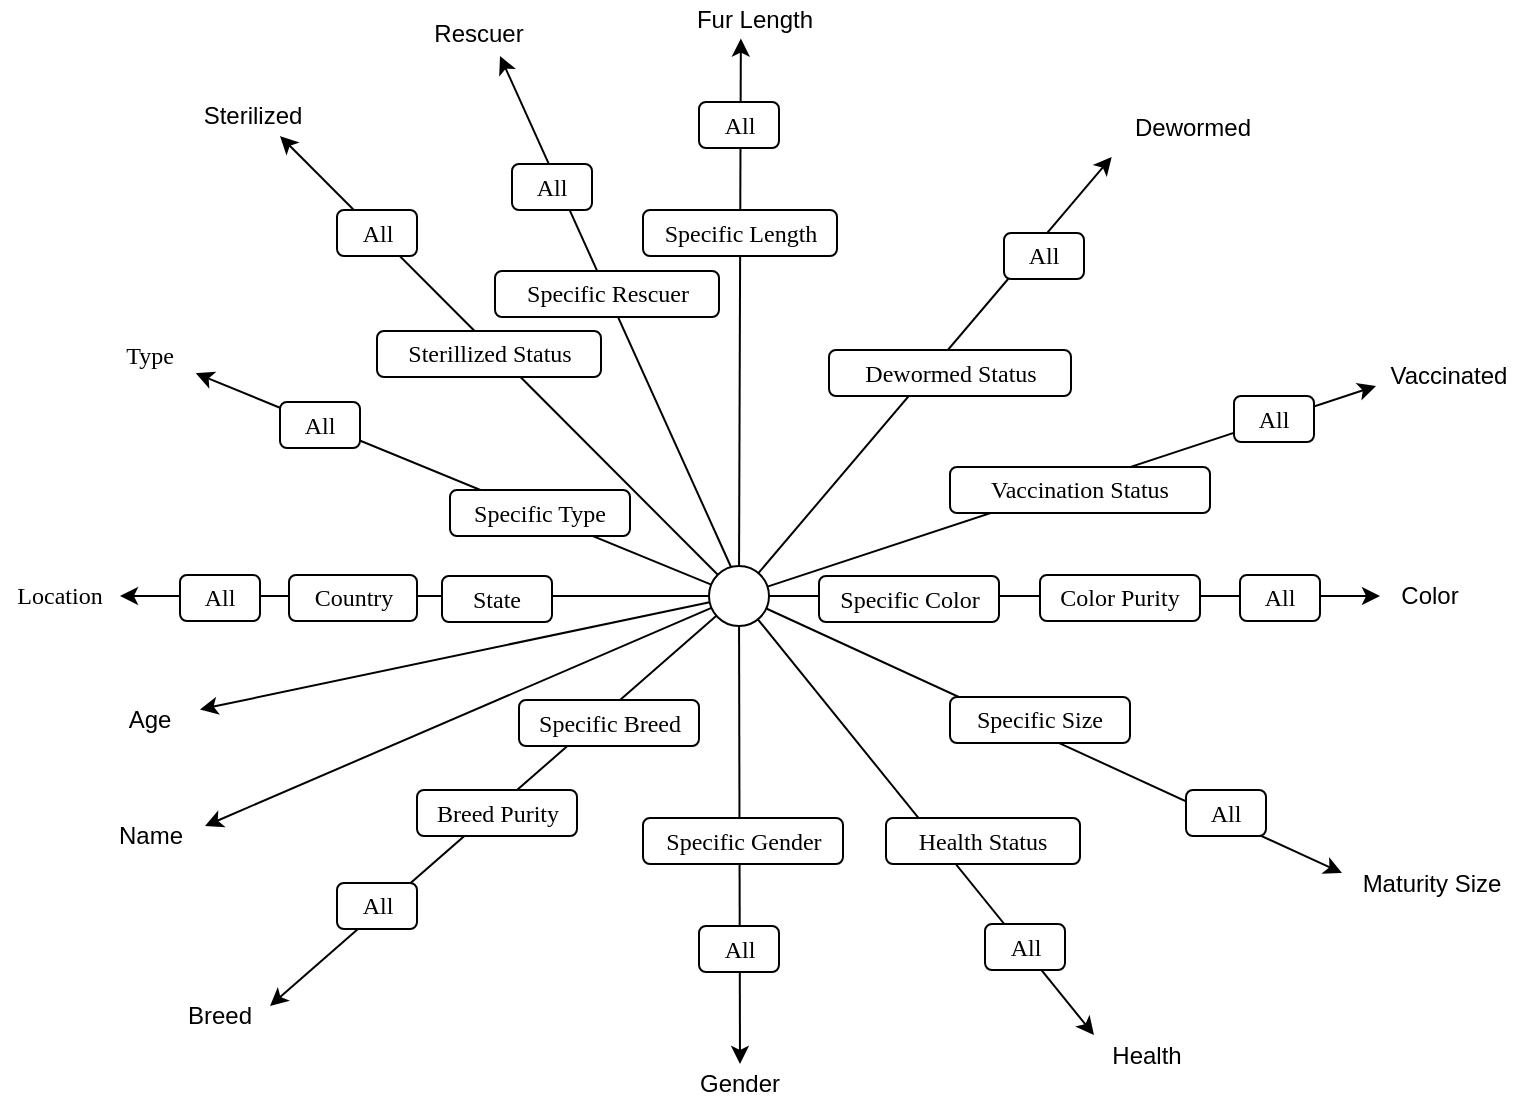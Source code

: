 <mxfile version="10.6.6" type="device"><diagram name="Page-1" id="10a91c8b-09ff-31b1-d368-03940ed4cc9e"><mxGraphModel dx="913" dy="625" grid="1" gridSize="10" guides="1" tooltips="1" connect="1" arrows="1" fold="1" page="1" pageScale="1" pageWidth="400" pageHeight="400" background="#ffffff" math="0" shadow="0"><root><mxCell id="0"/><mxCell id="1" parent="0"/><mxCell id="zqjU6Is-Ee5SVb4OP-bb-23" style="edgeStyle=none;rounded=0;orthogonalLoop=1;jettySize=auto;html=0;entryX=0.964;entryY=0.983;entryDx=0;entryDy=0;endArrow=classic;endFill=1;fontColor=none;shadow=0;entryPerimeter=0;" parent="1" source="7fUG9F3epbiAuhgBZ7dw-4" edge="1"><mxGeometry relative="1" as="geometry"><mxPoint x="384.448" y="398.966" as="sourcePoint"/><mxPoint x="127.897" y="288.621" as="targetPoint"/></mxGeometry></mxCell><mxCell id="CtPt7kRRKyrElE4kS757-3" style="edgeStyle=orthogonalEdgeStyle;orthogonalLoop=1;jettySize=auto;html=1;strokeColor=none;rounded=0;" parent="1" target="CtPt7kRRKyrElE4kS757-1" edge="1"><mxGeometry relative="1" as="geometry"><mxPoint x="400.333" y="380" as="sourcePoint"/></mxGeometry></mxCell><mxCell id="CtPt7kRRKyrElE4kS757-1" value="All&lt;br&gt;" style="whiteSpace=wrap;html=1;rounded=1;shadow=0;labelBackgroundColor=none;strokeColor=#000000;strokeWidth=1;fillColor=#ffffff;fontFamily=Verdana;fontSize=12;fontColor=#000000;align=center;glass=0;" parent="1" vertex="1"><mxGeometry x="170" y="303" width="40" height="23" as="geometry"/></mxCell><mxCell id="7fUG9F3epbiAuhgBZ7dw-2" value="&lt;font face=&quot;Verdana&quot;&gt;Type&lt;br&gt;&lt;/font&gt;" style="text;html=1;strokeColor=none;fillColor=none;align=center;verticalAlign=middle;whiteSpace=wrap;rounded=0;" parent="1" vertex="1"><mxGeometry x="80" y="270" width="50" height="20" as="geometry"/></mxCell><mxCell id="7fUG9F3epbiAuhgBZ7dw-4" value="" style="ellipse;whiteSpace=wrap;html=1;" parent="1" vertex="1"><mxGeometry x="384.5" y="385" width="30" height="30" as="geometry"/></mxCell><mxCell id="7fUG9F3epbiAuhgBZ7dw-10" value="Specific Type&lt;br&gt;" style="whiteSpace=wrap;html=1;rounded=1;shadow=0;labelBackgroundColor=none;strokeColor=#000000;strokeWidth=1;fillColor=#ffffff;fontFamily=Verdana;fontSize=12;fontColor=#000000;align=center;glass=0;" parent="1" vertex="1"><mxGeometry x="255" y="347" width="90" height="23" as="geometry"/></mxCell><mxCell id="7fUG9F3epbiAuhgBZ7dw-14" style="edgeStyle=none;rounded=0;orthogonalLoop=1;jettySize=auto;html=0;endArrow=classic;endFill=1;fontColor=none;shadow=0;entryX=1;entryY=0.5;entryDx=0;entryDy=0;" parent="1" source="7fUG9F3epbiAuhgBZ7dw-4" target="7fUG9F3epbiAuhgBZ7dw-15" edge="1"><mxGeometry relative="1" as="geometry"><mxPoint x="423.448" y="570.466" as="sourcePoint"/><mxPoint x="140" y="400" as="targetPoint"/></mxGeometry></mxCell><mxCell id="7fUG9F3epbiAuhgBZ7dw-15" value="&lt;font face=&quot;Verdana&quot;&gt;Location&lt;br&gt;&lt;/font&gt;" style="text;html=1;strokeColor=none;fillColor=none;align=center;verticalAlign=middle;whiteSpace=wrap;rounded=0;" parent="1" vertex="1"><mxGeometry x="30" y="390" width="60" height="20" as="geometry"/></mxCell><mxCell id="7fUG9F3epbiAuhgBZ7dw-17" value="Age&lt;br&gt;" style="text;html=1;strokeColor=none;fillColor=none;align=center;verticalAlign=middle;whiteSpace=wrap;rounded=0;" parent="1" vertex="1"><mxGeometry x="80" y="452" width="50" height="20" as="geometry"/></mxCell><mxCell id="7fUG9F3epbiAuhgBZ7dw-72" value="Name&lt;br&gt;" style="text;html=1;strokeColor=none;fillColor=none;align=center;verticalAlign=middle;whiteSpace=wrap;rounded=0;" parent="1" vertex="1"><mxGeometry x="77.5" y="510" width="55" height="20" as="geometry"/></mxCell><mxCell id="7fUG9F3epbiAuhgBZ7dw-18" style="edgeStyle=none;rounded=0;orthogonalLoop=1;jettySize=auto;html=0;endArrow=classic;endFill=1;fontColor=none;shadow=0;" parent="1" source="7fUG9F3epbiAuhgBZ7dw-4" target="7fUG9F3epbiAuhgBZ7dw-17" edge="1"><mxGeometry relative="1" as="geometry"><mxPoint x="394.448" y="409.966" as="sourcePoint"/><mxPoint x="150.31" y="409.276" as="targetPoint"/></mxGeometry></mxCell><mxCell id="7fUG9F3epbiAuhgBZ7dw-19" value="Breed&lt;br&gt;" style="text;html=1;strokeColor=none;fillColor=none;align=center;verticalAlign=middle;whiteSpace=wrap;rounded=0;" parent="1" vertex="1"><mxGeometry x="115" y="600" width="50" height="20" as="geometry"/></mxCell><mxCell id="7fUG9F3epbiAuhgBZ7dw-20" style="edgeStyle=none;rounded=0;orthogonalLoop=1;jettySize=auto;html=0;endArrow=classic;endFill=1;fontColor=none;shadow=0;entryX=1;entryY=0.25;entryDx=0;entryDy=0;" parent="1" source="7fUG9F3epbiAuhgBZ7dw-4" target="7fUG9F3epbiAuhgBZ7dw-19" edge="1"><mxGeometry relative="1" as="geometry"><mxPoint x="394.448" y="409.966" as="sourcePoint"/><mxPoint x="200" y="530" as="targetPoint"/></mxGeometry></mxCell><mxCell id="7fUG9F3epbiAuhgBZ7dw-21" value="All&lt;br&gt;" style="whiteSpace=wrap;html=1;rounded=1;shadow=0;labelBackgroundColor=none;strokeColor=#000000;strokeWidth=1;fillColor=#ffffff;fontFamily=Verdana;fontSize=12;fontColor=#000000;align=center;glass=0;" parent="1" vertex="1"><mxGeometry x="198.5" y="543.5" width="40" height="23" as="geometry"/></mxCell><mxCell id="7fUG9F3epbiAuhgBZ7dw-22" value="Breed Purity&lt;br&gt;" style="whiteSpace=wrap;html=1;rounded=1;shadow=0;labelBackgroundColor=none;strokeColor=#000000;strokeWidth=1;fillColor=#ffffff;fontFamily=Verdana;fontSize=12;fontColor=#000000;align=center;glass=0;" parent="1" vertex="1"><mxGeometry x="238.5" y="497" width="80" height="23" as="geometry"/></mxCell><mxCell id="7fUG9F3epbiAuhgBZ7dw-23" value="Specific Breed" style="whiteSpace=wrap;html=1;rounded=1;shadow=0;labelBackgroundColor=none;strokeColor=#000000;strokeWidth=1;fillColor=#ffffff;fontFamily=Verdana;fontSize=12;fontColor=#000000;align=center;glass=0;" parent="1" vertex="1"><mxGeometry x="289.5" y="452" width="90" height="23" as="geometry"/></mxCell><mxCell id="7fUG9F3epbiAuhgBZ7dw-24" value="Gender&lt;br&gt;" style="text;html=1;strokeColor=none;fillColor=none;align=center;verticalAlign=middle;whiteSpace=wrap;rounded=0;" parent="1" vertex="1"><mxGeometry x="375" y="634" width="50" height="20" as="geometry"/></mxCell><mxCell id="7fUG9F3epbiAuhgBZ7dw-25" style="edgeStyle=none;rounded=0;orthogonalLoop=1;jettySize=auto;html=0;endArrow=classic;endFill=1;fontColor=none;shadow=0;entryX=0.5;entryY=0;entryDx=0;entryDy=0;" parent="1" source="7fUG9F3epbiAuhgBZ7dw-4" target="7fUG9F3epbiAuhgBZ7dw-24" edge="1"><mxGeometry relative="1" as="geometry"><mxPoint x="398.027" y="419.663" as="sourcePoint"/><mxPoint x="190.31" y="594.793" as="targetPoint"/></mxGeometry></mxCell><mxCell id="7fUG9F3epbiAuhgBZ7dw-27" value="All&lt;br&gt;" style="whiteSpace=wrap;html=1;rounded=1;shadow=0;labelBackgroundColor=none;strokeColor=#000000;strokeWidth=1;fillColor=#ffffff;fontFamily=Verdana;fontSize=12;fontColor=#000000;align=center;glass=0;" parent="1" vertex="1"><mxGeometry x="379.5" y="565" width="40" height="23" as="geometry"/></mxCell><mxCell id="7fUG9F3epbiAuhgBZ7dw-29" value="Specific Gender" style="whiteSpace=wrap;html=1;rounded=1;shadow=0;labelBackgroundColor=none;strokeColor=#000000;strokeWidth=1;fillColor=#ffffff;fontFamily=Verdana;fontSize=12;fontColor=#000000;align=center;glass=0;" parent="1" vertex="1"><mxGeometry x="351.5" y="511" width="100" height="23" as="geometry"/></mxCell><mxCell id="7fUG9F3epbiAuhgBZ7dw-31" value="Color&lt;br&gt;" style="text;html=1;strokeColor=none;fillColor=none;align=center;verticalAlign=middle;whiteSpace=wrap;rounded=0;" parent="1" vertex="1"><mxGeometry x="720" y="390" width="50" height="20" as="geometry"/></mxCell><mxCell id="7fUG9F3epbiAuhgBZ7dw-32" style="edgeStyle=none;rounded=0;orthogonalLoop=1;jettySize=auto;html=0;endArrow=classic;endFill=1;fontColor=none;shadow=0;" parent="1" source="7fUG9F3epbiAuhgBZ7dw-4" target="7fUG9F3epbiAuhgBZ7dw-31" edge="1"><mxGeometry relative="1" as="geometry"><mxPoint x="413.974" y="424.317" as="sourcePoint"/><mxPoint x="472" y="610.333" as="targetPoint"/></mxGeometry></mxCell><mxCell id="7fUG9F3epbiAuhgBZ7dw-33" value="All&lt;br&gt;" style="whiteSpace=wrap;html=1;rounded=1;shadow=0;labelBackgroundColor=none;strokeColor=#000000;strokeWidth=1;fillColor=#ffffff;fontFamily=Verdana;fontSize=12;fontColor=#000000;align=center;glass=0;" parent="1" vertex="1"><mxGeometry x="650" y="389.5" width="40" height="23" as="geometry"/></mxCell><mxCell id="7fUG9F3epbiAuhgBZ7dw-34" value="Color Purity&lt;br&gt;" style="whiteSpace=wrap;html=1;rounded=1;shadow=0;labelBackgroundColor=none;strokeColor=#000000;strokeWidth=1;fillColor=#ffffff;fontFamily=Verdana;fontSize=12;fontColor=#000000;align=center;glass=0;" parent="1" vertex="1"><mxGeometry x="550" y="389.5" width="80" height="23" as="geometry"/></mxCell><mxCell id="7fUG9F3epbiAuhgBZ7dw-37" value="Specific Color&lt;br&gt;" style="whiteSpace=wrap;html=1;rounded=1;shadow=0;labelBackgroundColor=none;strokeColor=#000000;strokeWidth=1;fillColor=#ffffff;fontFamily=Verdana;fontSize=12;fontColor=#000000;align=center;glass=0;" parent="1" vertex="1"><mxGeometry x="439.5" y="390" width="90" height="23" as="geometry"/></mxCell><mxCell id="7fUG9F3epbiAuhgBZ7dw-39" value="Maturity Size&lt;br&gt;" style="text;html=1;strokeColor=none;fillColor=none;align=center;verticalAlign=middle;whiteSpace=wrap;rounded=0;" parent="1" vertex="1"><mxGeometry x="701" y="533.5" width="90" height="20" as="geometry"/></mxCell><mxCell id="7fUG9F3epbiAuhgBZ7dw-40" style="edgeStyle=none;rounded=0;orthogonalLoop=1;jettySize=auto;html=0;endArrow=classic;endFill=1;fontColor=none;shadow=0;entryX=0;entryY=0.25;entryDx=0;entryDy=0;" parent="1" source="7fUG9F3epbiAuhgBZ7dw-4" target="7fUG9F3epbiAuhgBZ7dw-39" edge="1"><mxGeometry relative="1" as="geometry"><mxPoint x="424.5" y="410" as="sourcePoint"/><mxPoint x="730" y="410" as="targetPoint"/></mxGeometry></mxCell><mxCell id="7fUG9F3epbiAuhgBZ7dw-41" value="All&lt;br&gt;" style="whiteSpace=wrap;html=1;rounded=1;shadow=0;labelBackgroundColor=none;strokeColor=#000000;strokeWidth=1;fillColor=#ffffff;fontFamily=Verdana;fontSize=12;fontColor=#000000;align=center;glass=0;" parent="1" vertex="1"><mxGeometry x="623" y="497" width="40" height="23" as="geometry"/></mxCell><mxCell id="7fUG9F3epbiAuhgBZ7dw-42" value="Specific Size&lt;br&gt;" style="whiteSpace=wrap;html=1;rounded=1;shadow=0;labelBackgroundColor=none;strokeColor=#000000;strokeWidth=1;fillColor=#ffffff;fontFamily=Verdana;fontSize=12;fontColor=#000000;align=center;glass=0;" parent="1" vertex="1"><mxGeometry x="505" y="450.5" width="90" height="23" as="geometry"/></mxCell><mxCell id="7fUG9F3epbiAuhgBZ7dw-43" value="Fur Length" style="text;html=1;strokeColor=none;fillColor=none;align=center;verticalAlign=middle;whiteSpace=wrap;rounded=0;" parent="1" vertex="1"><mxGeometry x="370.5" y="102" width="73" height="20" as="geometry"/></mxCell><mxCell id="7fUG9F3epbiAuhgBZ7dw-44" style="edgeStyle=none;rounded=0;orthogonalLoop=1;jettySize=auto;html=0;endArrow=classic;endFill=1;fontColor=none;shadow=0;entryX=0.41;entryY=0.964;entryDx=0;entryDy=0;entryPerimeter=0;" parent="1" source="7fUG9F3epbiAuhgBZ7dw-4" target="7fUG9F3epbiAuhgBZ7dw-43" edge="1"><mxGeometry relative="1" as="geometry"><mxPoint x="292" y="120" as="sourcePoint"/><mxPoint x="608" y="125.5" as="targetPoint"/><Array as="points"/></mxGeometry></mxCell><mxCell id="7fUG9F3epbiAuhgBZ7dw-45" value="All&lt;br&gt;" style="whiteSpace=wrap;html=1;rounded=1;shadow=0;labelBackgroundColor=none;strokeColor=#000000;strokeWidth=1;fillColor=#ffffff;fontFamily=Verdana;fontSize=12;fontColor=#000000;align=center;glass=0;" parent="1" vertex="1"><mxGeometry x="379.5" y="153" width="40" height="23" as="geometry"/></mxCell><mxCell id="7fUG9F3epbiAuhgBZ7dw-46" value="Specific Length&lt;br&gt;" style="whiteSpace=wrap;html=1;rounded=1;shadow=0;labelBackgroundColor=none;strokeColor=#000000;strokeWidth=1;fillColor=#ffffff;fontFamily=Verdana;fontSize=12;fontColor=#000000;align=center;glass=0;" parent="1" vertex="1"><mxGeometry x="351.5" y="207" width="97" height="23" as="geometry"/></mxCell><mxCell id="7fUG9F3epbiAuhgBZ7dw-48" value="Vaccinated" style="text;html=1;strokeColor=none;fillColor=none;align=center;verticalAlign=middle;whiteSpace=wrap;rounded=0;" parent="1" vertex="1"><mxGeometry x="718" y="280" width="73" height="20" as="geometry"/></mxCell><mxCell id="7fUG9F3epbiAuhgBZ7dw-49" style="edgeStyle=none;rounded=0;orthogonalLoop=1;jettySize=auto;html=0;endArrow=classic;endFill=1;fontColor=none;shadow=0;entryX=0;entryY=0.75;entryDx=0;entryDy=0;" parent="1" source="7fUG9F3epbiAuhgBZ7dw-4" target="7fUG9F3epbiAuhgBZ7dw-48" edge="1"><mxGeometry relative="1" as="geometry"><mxPoint x="584.837" y="339.06" as="sourcePoint"/><mxPoint x="792" y="79.5" as="targetPoint"/><Array as="points"/></mxGeometry></mxCell><mxCell id="7fUG9F3epbiAuhgBZ7dw-50" value="All&lt;br&gt;" style="whiteSpace=wrap;html=1;rounded=1;shadow=0;labelBackgroundColor=none;strokeColor=#000000;strokeWidth=1;fillColor=#ffffff;fontFamily=Verdana;fontSize=12;fontColor=#000000;align=center;glass=0;" parent="1" vertex="1"><mxGeometry x="647" y="300" width="40" height="23" as="geometry"/></mxCell><mxCell id="7fUG9F3epbiAuhgBZ7dw-51" value="Vaccination Status" style="whiteSpace=wrap;html=1;rounded=1;shadow=0;labelBackgroundColor=none;strokeColor=#000000;strokeWidth=1;fillColor=#ffffff;fontFamily=Verdana;fontSize=12;fontColor=#000000;align=center;glass=0;" parent="1" vertex="1"><mxGeometry x="505" y="335.5" width="130" height="23" as="geometry"/></mxCell><mxCell id="7fUG9F3epbiAuhgBZ7dw-53" value="Dewormed" style="text;html=1;strokeColor=none;fillColor=none;align=center;verticalAlign=middle;whiteSpace=wrap;rounded=0;" parent="1" vertex="1"><mxGeometry x="590" y="156" width="73" height="20" as="geometry"/></mxCell><mxCell id="7fUG9F3epbiAuhgBZ7dw-54" style="edgeStyle=none;rounded=0;orthogonalLoop=1;jettySize=auto;html=0;endArrow=classic;endFill=1;fontColor=none;shadow=0;entryX=-0.057;entryY=1.225;entryDx=0;entryDy=0;entryPerimeter=0;" parent="1" source="7fUG9F3epbiAuhgBZ7dw-4" target="7fUG9F3epbiAuhgBZ7dw-53" edge="1"><mxGeometry relative="1" as="geometry"><mxPoint x="564.337" y="412.56" as="sourcePoint"/><mxPoint x="771.5" y="153" as="targetPoint"/><Array as="points"/></mxGeometry></mxCell><mxCell id="7fUG9F3epbiAuhgBZ7dw-55" value="All&lt;br&gt;" style="whiteSpace=wrap;html=1;rounded=1;shadow=0;labelBackgroundColor=none;strokeColor=#000000;strokeWidth=1;fillColor=#ffffff;fontFamily=Verdana;fontSize=12;fontColor=#000000;align=center;glass=0;" parent="1" vertex="1"><mxGeometry x="532" y="218.5" width="40" height="23" as="geometry"/></mxCell><mxCell id="7fUG9F3epbiAuhgBZ7dw-56" value="Dewormed Status&lt;br&gt;" style="whiteSpace=wrap;html=1;rounded=1;shadow=0;labelBackgroundColor=none;strokeColor=#000000;strokeWidth=1;fillColor=#ffffff;fontFamily=Verdana;fontSize=12;fontColor=#000000;align=center;glass=0;" parent="1" vertex="1"><mxGeometry x="444.5" y="277" width="121" height="23" as="geometry"/></mxCell><mxCell id="7fUG9F3epbiAuhgBZ7dw-57" value="Sterilized" style="text;html=1;strokeColor=none;fillColor=none;align=center;verticalAlign=middle;whiteSpace=wrap;rounded=0;" parent="1" vertex="1"><mxGeometry x="120" y="150" width="73" height="20" as="geometry"/></mxCell><mxCell id="7fUG9F3epbiAuhgBZ7dw-58" style="edgeStyle=none;rounded=0;orthogonalLoop=1;jettySize=auto;html=0;endArrow=classic;endFill=1;fontColor=none;shadow=0;" parent="1" source="7fUG9F3epbiAuhgBZ7dw-4" edge="1"><mxGeometry relative="1" as="geometry"><mxPoint x="289.837" y="385.06" as="sourcePoint"/><mxPoint x="170" y="170" as="targetPoint"/><Array as="points"/></mxGeometry></mxCell><mxCell id="7fUG9F3epbiAuhgBZ7dw-59" value="All&lt;br&gt;" style="whiteSpace=wrap;html=1;rounded=1;shadow=0;labelBackgroundColor=none;strokeColor=#000000;strokeWidth=1;fillColor=#ffffff;fontFamily=Verdana;fontSize=12;fontColor=#000000;align=center;glass=0;" parent="1" vertex="1"><mxGeometry x="198.5" y="207" width="40" height="23" as="geometry"/></mxCell><mxCell id="7fUG9F3epbiAuhgBZ7dw-60" value="Sterillized Status&lt;br&gt;" style="whiteSpace=wrap;html=1;rounded=1;shadow=0;labelBackgroundColor=none;strokeColor=#000000;strokeWidth=1;fillColor=#ffffff;fontFamily=Verdana;fontSize=12;fontColor=#000000;align=center;glass=0;" parent="1" vertex="1"><mxGeometry x="218.5" y="267.5" width="112" height="23" as="geometry"/></mxCell><mxCell id="7fUG9F3epbiAuhgBZ7dw-61" value="Health" style="text;html=1;strokeColor=none;fillColor=none;align=center;verticalAlign=middle;whiteSpace=wrap;rounded=0;" parent="1" vertex="1"><mxGeometry x="577" y="620" width="53" height="20" as="geometry"/></mxCell><mxCell id="7fUG9F3epbiAuhgBZ7dw-62" style="edgeStyle=none;rounded=0;orthogonalLoop=1;jettySize=auto;html=0;endArrow=classic;endFill=1;fontColor=none;shadow=0;entryX=0;entryY=-0.025;entryDx=0;entryDy=0;entryPerimeter=0;" parent="1" source="7fUG9F3epbiAuhgBZ7dw-4" target="7fUG9F3epbiAuhgBZ7dw-61" edge="1"><mxGeometry relative="1" as="geometry"><mxPoint x="546.337" y="787.56" as="sourcePoint"/><mxPoint x="753.5" y="528" as="targetPoint"/><Array as="points"/></mxGeometry></mxCell><mxCell id="7fUG9F3epbiAuhgBZ7dw-63" value="All&lt;br&gt;" style="whiteSpace=wrap;html=1;rounded=1;shadow=0;labelBackgroundColor=none;strokeColor=#000000;strokeWidth=1;fillColor=#ffffff;fontFamily=Verdana;fontSize=12;fontColor=#000000;align=center;glass=0;" parent="1" vertex="1"><mxGeometry x="522.5" y="564" width="40" height="23" as="geometry"/></mxCell><mxCell id="7fUG9F3epbiAuhgBZ7dw-64" value="Health Status&lt;br&gt;" style="whiteSpace=wrap;html=1;rounded=1;shadow=0;labelBackgroundColor=none;strokeColor=#000000;strokeWidth=1;fillColor=#ffffff;fontFamily=Verdana;fontSize=12;fontColor=#000000;align=center;glass=0;" parent="1" vertex="1"><mxGeometry x="473" y="511" width="97" height="23" as="geometry"/></mxCell><mxCell id="7fUG9F3epbiAuhgBZ7dw-74" style="edgeStyle=none;rounded=0;orthogonalLoop=1;jettySize=auto;html=0;endArrow=classic;endFill=1;fontColor=none;shadow=0;entryX=1;entryY=0.25;entryDx=0;entryDy=0;" parent="1" source="7fUG9F3epbiAuhgBZ7dw-4" target="7fUG9F3epbiAuhgBZ7dw-72" edge="1"><mxGeometry relative="1" as="geometry"><mxPoint x="394.815" y="413.057" as="sourcePoint"/><mxPoint x="140" y="466.737" as="targetPoint"/></mxGeometry></mxCell><mxCell id="7fUG9F3epbiAuhgBZ7dw-77" value="All&lt;br&gt;" style="whiteSpace=wrap;html=1;rounded=1;shadow=0;labelBackgroundColor=none;strokeColor=#000000;strokeWidth=1;fillColor=#ffffff;fontFamily=Verdana;fontSize=12;fontColor=#000000;align=center;glass=0;" parent="1" vertex="1"><mxGeometry x="120" y="389.5" width="40" height="23" as="geometry"/></mxCell><mxCell id="7fUG9F3epbiAuhgBZ7dw-78" value="Country" style="whiteSpace=wrap;html=1;rounded=1;shadow=0;labelBackgroundColor=none;strokeColor=#000000;strokeWidth=1;fillColor=#ffffff;fontFamily=Verdana;fontSize=12;fontColor=#000000;align=center;glass=0;" parent="1" vertex="1"><mxGeometry x="174.5" y="389.5" width="64" height="23" as="geometry"/></mxCell><mxCell id="7fUG9F3epbiAuhgBZ7dw-79" value="State" style="whiteSpace=wrap;html=1;rounded=1;shadow=0;labelBackgroundColor=none;strokeColor=#000000;strokeWidth=1;fillColor=#ffffff;fontFamily=Verdana;fontSize=12;fontColor=#000000;align=center;glass=0;" parent="1" vertex="1"><mxGeometry x="251" y="390" width="55" height="23" as="geometry"/></mxCell><mxCell id="FQDrDX4h5zilthUBBaG3-1" value="Rescuer" style="text;html=1;strokeColor=none;fillColor=none;align=center;verticalAlign=middle;whiteSpace=wrap;rounded=0;" vertex="1" parent="1"><mxGeometry x="233" y="109" width="73" height="20" as="geometry"/></mxCell><mxCell id="FQDrDX4h5zilthUBBaG3-2" style="edgeStyle=none;rounded=0;orthogonalLoop=1;jettySize=auto;html=0;endArrow=classic;endFill=1;fontColor=none;shadow=0;" edge="1" parent="1"><mxGeometry relative="1" as="geometry"><mxPoint x="395.5" y="385.5" as="sourcePoint"/><mxPoint x="280" y="130" as="targetPoint"/><Array as="points"/></mxGeometry></mxCell><mxCell id="FQDrDX4h5zilthUBBaG3-3" value="All&lt;br&gt;" style="whiteSpace=wrap;html=1;rounded=1;shadow=0;labelBackgroundColor=none;strokeColor=#000000;strokeWidth=1;fillColor=#ffffff;fontFamily=Verdana;fontSize=12;fontColor=#000000;align=center;glass=0;" vertex="1" parent="1"><mxGeometry x="286" y="184" width="40" height="23" as="geometry"/></mxCell><mxCell id="FQDrDX4h5zilthUBBaG3-4" value="Specific Rescuer&lt;br&gt;" style="whiteSpace=wrap;html=1;rounded=1;shadow=0;labelBackgroundColor=none;strokeColor=#000000;strokeWidth=1;fillColor=#ffffff;fontFamily=Verdana;fontSize=12;fontColor=#000000;align=center;glass=0;" vertex="1" parent="1"><mxGeometry x="277.5" y="237.5" width="112" height="23" as="geometry"/></mxCell></root></mxGraphModel></diagram></mxfile>